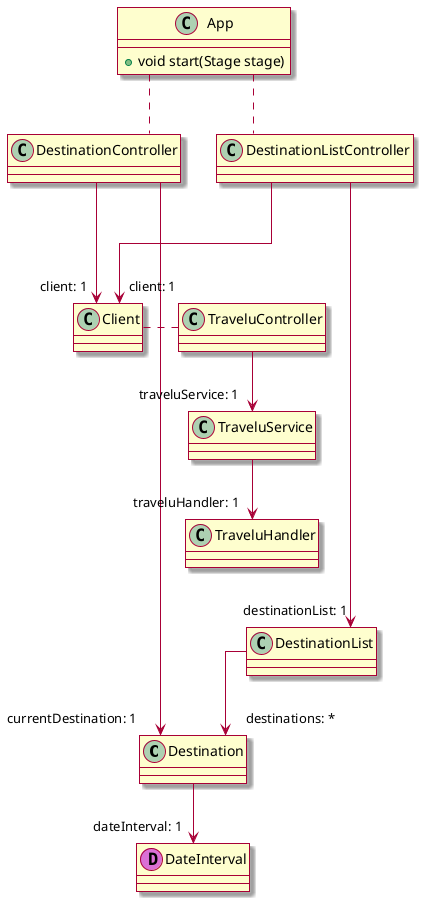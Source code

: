 @startuml cdSummary
skin rose
skinparam Linetype ortho

class Destination
class DestinationList
class DateInterval << (D,orchid) >> {}
class DestinationController
class DestinationListController
class App {
    +void start(Stage stage)
}
class TraveluHandler
class Client
class TraveluController
class TraveluService

App .. DestinationListController
App .. DestinationController
Destination --> "dateInterval: 1" DateInterval
DestinationList --> "destinations: *" Destination
DestinationController -> "currentDestination: 1" Destination
DestinationController ---> "client: 1" Client
DestinationListController ---> "destinationList: 1" DestinationList
DestinationListController ---> "client: 1" Client
TraveluService --> "traveluHandler: 1" TraveluHandler
TraveluController --> "traveluService: 1" TraveluService
TraveluHandler -[hidden]-> DestinationList
TraveluHandler -[hidden]-> Destination
Client . TraveluController
@enduml

